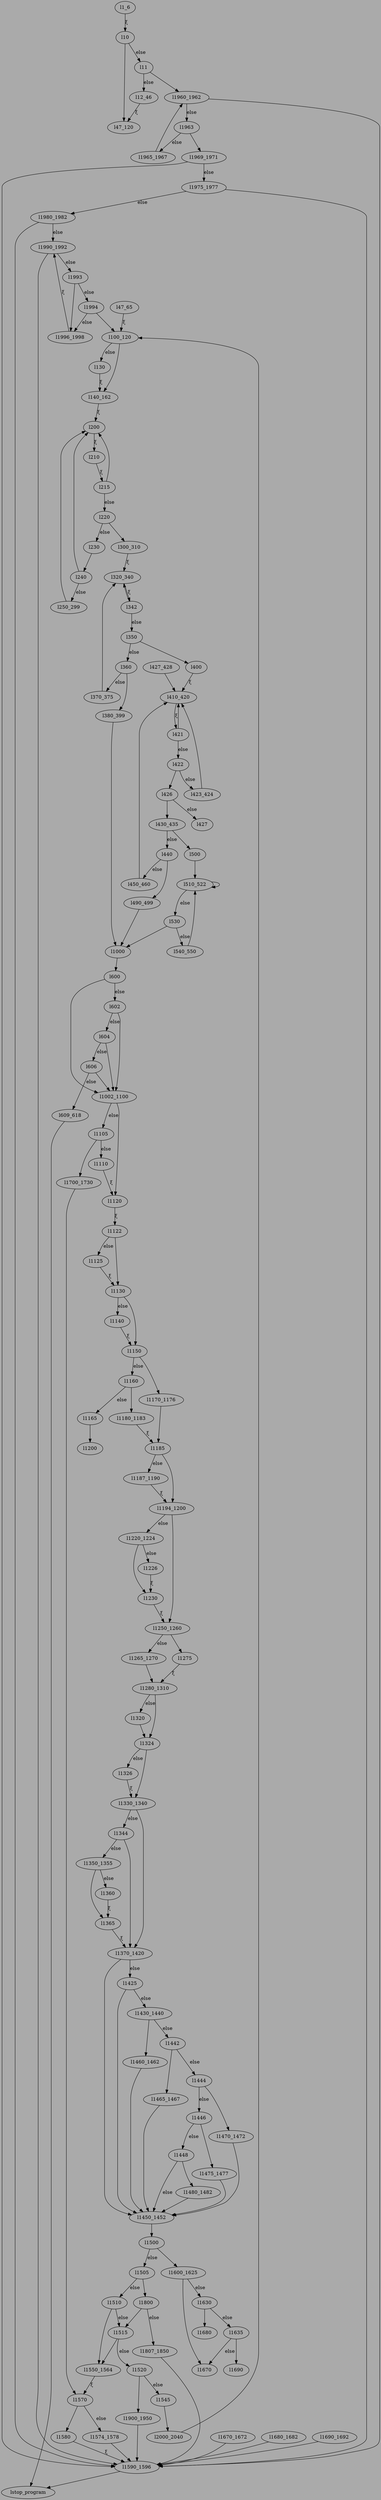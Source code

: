 
digraph bcg_53_king
{
	bgcolor = "#AAAAAA"


	# l [ label = "" ];


l1_6 -> l10 [ label = "ξ" ];

l10 -> l11 [ label = "else" ];
l10 -> l47_120

l11 -> l12_46 [ label = "else" ];
l11 -> l1960_1962

l12_46 -> l47_120 [ label = "ξ" ];

l47_65 -> l100_120 [ label = "ξ" ];

l100_120 -> l130 [ label = "else" ];
l100_120 -> l140_162

l130 -> l140_162 [ label = "ξ" ];

l140_162 -> l200 [ label = "ξ" ];

l200 -> l210 [ label = "ξ" ];

l210 -> l215 [ label = "ξ" ];

l215 -> l220 [ label = "else" ];
l215 -> l200

l220 -> l230 [ label = "else" ];
l220 -> l300_310

l230 -> l240

l240 -> l250_299 [ label = "else" ];
l240 -> l200

l250_299 -> l200

l300_310 -> l320_340 [ label = "ξ" ];

l320_340 -> l342 [ label = "ξ" ];

l342 -> l350 [ label = "else" ];
l342 -> l320_340

l350 -> l360 [ label = "else" ];
l350 -> l400

l360 -> l370_375 [ label = "else" ];
l360 -> l380_399

l370_375 -> l320_340

l380_399 -> l1000

l400 -> l410_420 [ label = "ξ" ];

l410_420 -> l421 [ label = "ξ" ];

l421 -> l422 [ label = "else" ];
l421 -> l410_420

l422 -> l423_424 [ label = "else" ];
l422 -> l426

l423_424 -> l410_420

l426 -> l427 [ label = "else" ];
l426 -> l430_435

l427_428 -> l410_420

l430_435 -> l440 [ label = "else" ];
l430_435 -> l500

l440 -> l450_460 [ label = "else" ];
l440 -> l490_499

l450_460 -> l410_420

l490_499 -> l1000

l500 -> l510_522

l510_522 -> l530 [ label = "else" ];
l510_522 -> l510_522

l530 -> l540_550 [ label = "else" ];
l530 -> l1000

l540_550 -> l510_522

l600 -> l602 [ label = "else" ];
l600 -> l1002_1100

l602 -> l604 [ label = "else" ];
l602 -> l1002_1100

l604 -> l606 [ label = "else" ];
l604 -> l1002_1100

l606 -> l609_618 [ label = "else" ];
l606 -> l1002_1100

l609_618 -> lstop_program

l1000 -> l600

l1002_1100 -> l1105 [ label = "else" ];
l1002_1100 -> l1120

l1105 -> l1110 [ label = "else" ];
l1105 -> l1700_1730

l1110 -> l1120 [ label = "ξ" ];

l1120 -> l1122 [ label = "ξ" ];

l1122 -> l1125 [ label = "else" ];
l1122 -> l1130

l1125 -> l1130 [ label = "ξ" ];

l1130 -> l1140 [ label = "else" ];
l1130 -> l1150

l1140 -> l1150 [ label = "ξ" ];

l1150 -> l1160 [ label = "else" ];
l1150 -> l1170_1176

l1160 -> l1165 [ label = "else" ];
l1160 -> l1180_1183

l1165 -> l1200

l1170_1176 -> l1185

l1180_1183 -> l1185 [ label = "ξ" ];

l1185 -> l1187_1190 [ label = "else" ];
l1185 -> l1194_1200

l1187_1190 -> l1194_1200 [ label = "ξ" ];

l1194_1200 -> l1220_1224 [ label = "else" ];
l1194_1200 -> l1250_1260

l1220_1224 -> l1226 [ label = "else" ];
l1220_1224 -> l1230

l1226 -> l1230 [ label = "ξ" ];

l1230 -> l1250_1260 [ label = "ξ" ];

l1250_1260 -> l1265_1270 [ label = "else" ];
l1250_1260 -> l1275

l1265_1270 -> l1280_1310

l1275 -> l1280_1310 [ label = "ξ" ];

l1280_1310 -> l1320 [ label = "else" ];
l1280_1310 -> l1324

l1320 -> l1324

l1324 -> l1326 [ label = "else" ];
l1324 -> l1330_1340

l1326 -> l1330_1340 [ label = "ξ" ];

l1330_1340 -> l1344 [ label = "else" ];
l1330_1340 -> l1370_1420

l1344 -> l1350_1355 [ label = "else" ];
l1344 -> l1370_1420

l1350_1355 -> l1360 [ label = "else" ];
l1350_1355 -> l1365

l1360 -> l1365 [ label = "ξ" ];

l1365 -> l1370_1420 [ label = "ξ" ];

l1370_1420 -> l1425 [ label = "else" ];
l1370_1420 -> l1450_1452

l1425 -> l1430_1440 [ label = "else" ];
l1425 -> l1450_1452

l1430_1440 -> l1442 [ label = "else" ];
l1430_1440 -> l1460_1462

l1442 -> l1444 [ label = "else" ];
l1442 -> l1465_1467

l1444 -> l1446 [ label = "else" ];
l1444 -> l1470_1472

l1446 -> l1448 [ label = "else" ];
l1446 -> l1475_1477

l1448 -> l1450_1452 [ label = "else" ];
l1448 -> l1480_1482

l1450_1452 -> l1500

l1460_1462 -> l1450_1452

l1465_1467 -> l1450_1452

l1470_1472 -> l1450_1452

l1475_1477 -> l1450_1452

l1480_1482 -> l1450_1452

l1500 -> l1505 [ label = "else" ];
l1500 -> l1600_1625

l1505 -> l1510 [ label = "else" ];
l1505 -> l1800

l1510 -> l1515 [ label = "else" ];
l1510 -> l1550_1564

l1515 -> l1520 [ label = "else" ];
l1515 -> l1550_1564

l1520 -> l1545 [ label = "else" ];
l1520 -> l1900_1950

l1545 -> l2000_2040

l1550_1564 -> l1570 [ label = "ξ" ];

l1570 -> l1574_1578 [ label = "else" ];
l1570 -> l1580

l1574_1578 -> l1590_1596

l1580 -> l1590_1596 [ label = "ξ" ];

l1590_1596 -> lstop_program

l1600_1625 -> l1630 [ label = "else" ];
l1600_1625 -> l1670

l1630 -> l1635 [ label = "else" ];
l1630 -> l1680

l1635 -> l1670 [ label = "else" ];
l1635 -> l1690

l1670_1672 -> l1590_1596

l1680_1682 -> l1590_1596

l1690_1692 -> l1590_1596

l1700_1730 -> l1570

l1800 -> l1807_1850 [ label = "else" ];
l1800 -> l1515

l1807_1850 -> l1590_1596

l1900_1950 -> l1590_1596

l1960_1962 -> l1963 [ label = "else" ];
l1960_1962 -> l1590_1596

l1963 -> l1965_1967 [ label = "else" ];
l1963 -> l1969_1971

l1965_1967 -> l1960_1962

l1969_1971 -> l1975_1977 [ label = "else" ];
l1969_1971 -> l1590_1596

l1975_1977 -> l1980_1982 [ label = "else" ];
l1975_1977 -> l1590_1596

l1980_1982 -> l1990_1992 [ label = "else" ];
l1980_1982 -> l1590_1596

l1990_1992 -> l1993 [ label = "else" ];
l1990_1992 -> l1590_1596

l1993 -> l1994 [ label = "else" ];
l1993 -> l1996_1998

l1994 -> l1996_1998 [ label = "else" ];
l1994 -> l100_120

l1996_1998 -> l1990_1992 [ label = "ξ" ];

l2000_2040 -> l100_120

	#_ -> l [ label = "" ];
	# ξ noop

}

# sequence
















































